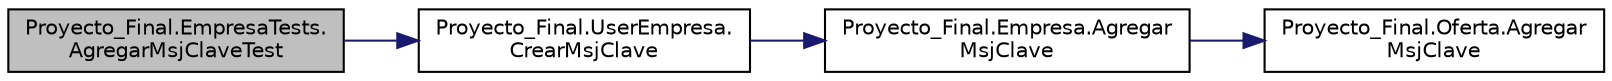 digraph "Proyecto_Final.EmpresaTests.AgregarMsjClaveTest"
{
 // INTERACTIVE_SVG=YES
 // LATEX_PDF_SIZE
  edge [fontname="Helvetica",fontsize="10",labelfontname="Helvetica",labelfontsize="10"];
  node [fontname="Helvetica",fontsize="10",shape=record];
  rankdir="LR";
  Node1 [label="Proyecto_Final.EmpresaTests.\lAgregarMsjClaveTest",height=0.2,width=0.4,color="black", fillcolor="grey75", style="filled", fontcolor="black",tooltip="Prueba que se pueda agregar un mensaje clave a una publicacion."];
  Node1 -> Node2 [color="midnightblue",fontsize="10",style="solid",fontname="Helvetica"];
  Node2 [label="Proyecto_Final.UserEmpresa.\lCrearMsjClave",height=0.2,width=0.4,color="black", fillcolor="white", style="filled",URL="$classProyecto__Final_1_1UserEmpresa.html#ab669b28cf365c3d39761264fe0cfcc6e",tooltip="Como empresa, quiero indicar un conjunto de palabras claves asociadas a la publicación de los materia..."];
  Node2 -> Node3 [color="midnightblue",fontsize="10",style="solid",fontname="Helvetica"];
  Node3 [label="Proyecto_Final.Empresa.Agregar\lMsjClave",height=0.2,width=0.4,color="black", fillcolor="white", style="filled",URL="$classProyecto__Final_1_1Empresa.html#aa0a26903d4018f57cec379e6c324e157",tooltip="Agrega una palabra clave a una publicacion determinada."];
  Node3 -> Node4 [color="midnightblue",fontsize="10",style="solid",fontname="Helvetica"];
  Node4 [label="Proyecto_Final.Oferta.Agregar\lMsjClave",height=0.2,width=0.4,color="black", fillcolor="white", style="filled",URL="$classProyecto__Final_1_1Oferta.html#a21dcf683780c6862d89e5f3485d58d6f",tooltip="Agrega una palabra clave a la listas de palabras clave de la oferta."];
}

